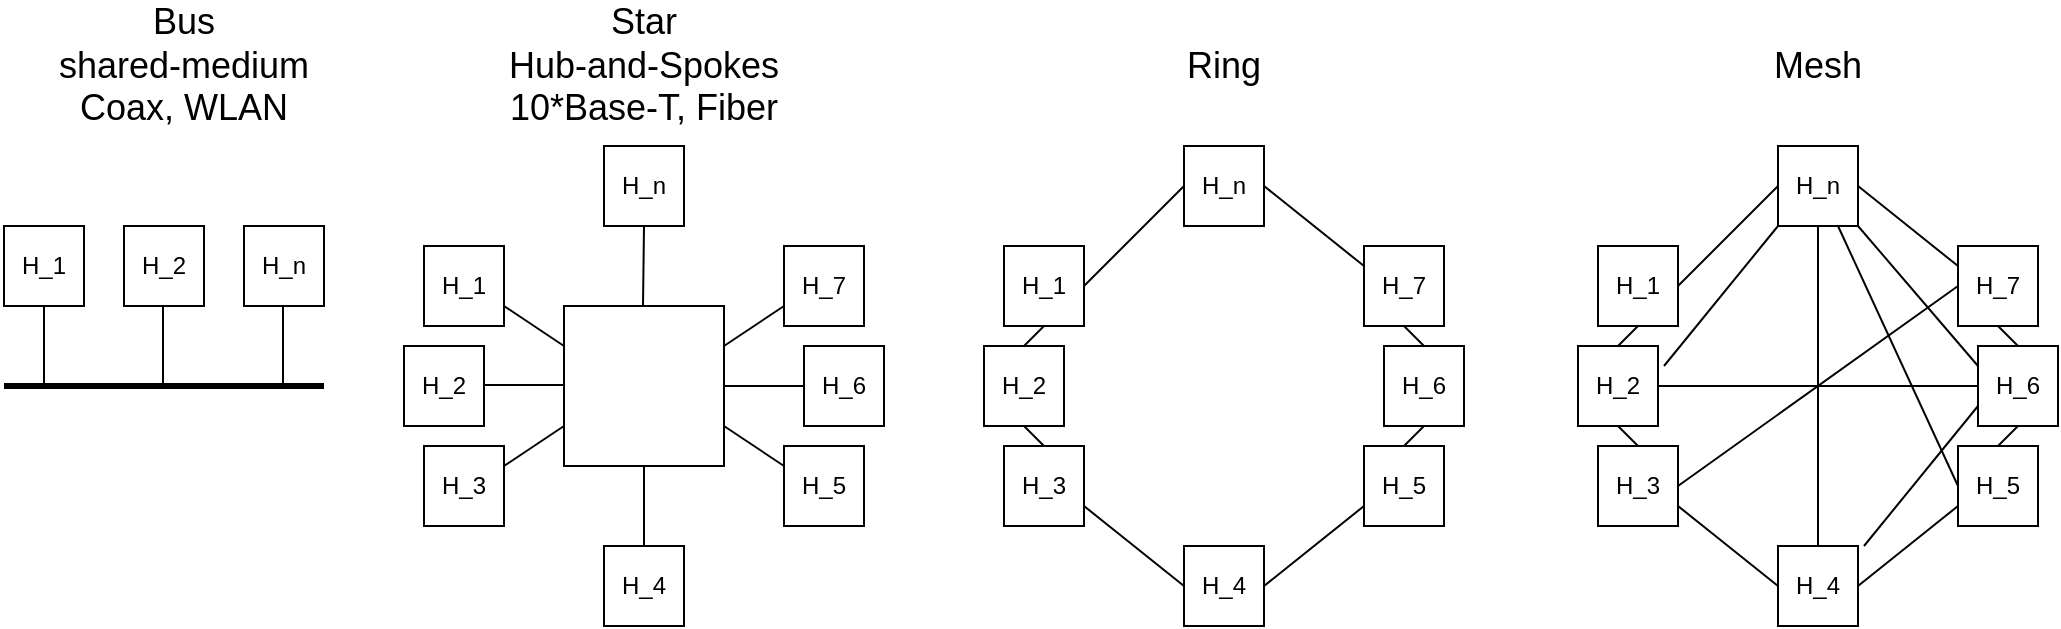 <mxfile version="13.7.3" type="device"><diagram id="CBp10_fPBZ9f0vkoTvo6" name="Seite-1"><mxGraphModel dx="782" dy="580" grid="1" gridSize="10" guides="1" tooltips="1" connect="1" arrows="1" fold="1" page="1" pageScale="1" pageWidth="827" pageHeight="1169" math="0" shadow="0"><root><mxCell id="0"/><mxCell id="1" parent="0"/><mxCell id="KZWWXaE6af_qNR7P7d-M-52" value="" style="group" vertex="1" connectable="0" parent="1"><mxGeometry x="40" y="40" width="180" height="170" as="geometry"/></mxCell><mxCell id="KZWWXaE6af_qNR7P7d-M-1" value="" style="endArrow=none;html=1;strokeWidth=3;" edge="1" parent="KZWWXaE6af_qNR7P7d-M-52"><mxGeometry width="50" height="50" relative="1" as="geometry"><mxPoint y="170" as="sourcePoint"/><mxPoint x="160" y="170" as="targetPoint"/></mxGeometry></mxCell><mxCell id="KZWWXaE6af_qNR7P7d-M-12" value="H_1" style="whiteSpace=wrap;html=1;aspect=fixed;" vertex="1" parent="KZWWXaE6af_qNR7P7d-M-52"><mxGeometry y="90" width="40" height="40" as="geometry"/></mxCell><mxCell id="KZWWXaE6af_qNR7P7d-M-14" value="H_2" style="whiteSpace=wrap;html=1;aspect=fixed;" vertex="1" parent="KZWWXaE6af_qNR7P7d-M-52"><mxGeometry x="60" y="90" width="40" height="40" as="geometry"/></mxCell><mxCell id="KZWWXaE6af_qNR7P7d-M-15" value="H_n" style="whiteSpace=wrap;html=1;aspect=fixed;" vertex="1" parent="KZWWXaE6af_qNR7P7d-M-52"><mxGeometry x="120" y="90" width="40" height="40" as="geometry"/></mxCell><mxCell id="KZWWXaE6af_qNR7P7d-M-16" value="" style="endArrow=none;html=1;strokeWidth=1;entryX=0.5;entryY=1;entryDx=0;entryDy=0;" edge="1" parent="KZWWXaE6af_qNR7P7d-M-52" target="KZWWXaE6af_qNR7P7d-M-12"><mxGeometry width="50" height="50" relative="1" as="geometry"><mxPoint x="20" y="170" as="sourcePoint"/><mxPoint x="45" y="230" as="targetPoint"/></mxGeometry></mxCell><mxCell id="KZWWXaE6af_qNR7P7d-M-17" value="" style="endArrow=none;html=1;strokeWidth=1;entryX=0.5;entryY=1;entryDx=0;entryDy=0;" edge="1" parent="KZWWXaE6af_qNR7P7d-M-52"><mxGeometry width="50" height="50" relative="1" as="geometry"><mxPoint x="79.5" y="170" as="sourcePoint"/><mxPoint x="79.5" y="130" as="targetPoint"/></mxGeometry></mxCell><mxCell id="KZWWXaE6af_qNR7P7d-M-18" value="" style="endArrow=none;html=1;strokeWidth=1;entryX=0.5;entryY=1;entryDx=0;entryDy=0;" edge="1" parent="KZWWXaE6af_qNR7P7d-M-52"><mxGeometry width="50" height="50" relative="1" as="geometry"><mxPoint x="139.5" y="170" as="sourcePoint"/><mxPoint x="139.5" y="130" as="targetPoint"/></mxGeometry></mxCell><mxCell id="KZWWXaE6af_qNR7P7d-M-27" value="Bus&lt;br&gt;shared-medium&lt;br&gt;Coax, WLAN" style="text;html=1;strokeColor=none;fillColor=none;align=center;verticalAlign=middle;whiteSpace=wrap;rounded=0;fontSize=18;" vertex="1" parent="KZWWXaE6af_qNR7P7d-M-52"><mxGeometry width="180" height="20" as="geometry"/></mxCell><mxCell id="KZWWXaE6af_qNR7P7d-M-53" value="" style="group" vertex="1" connectable="0" parent="1"><mxGeometry x="240" y="40" width="240" height="290" as="geometry"/></mxCell><mxCell id="KZWWXaE6af_qNR7P7d-M-2" value="" style="whiteSpace=wrap;html=1;aspect=fixed;" vertex="1" parent="KZWWXaE6af_qNR7P7d-M-53"><mxGeometry x="80" y="130" width="80" height="80" as="geometry"/></mxCell><mxCell id="KZWWXaE6af_qNR7P7d-M-3" value="" style="endArrow=none;html=1;strokeWidth=1;entryX=0.5;entryY=1;entryDx=0;entryDy=0;" edge="1" parent="KZWWXaE6af_qNR7P7d-M-53" target="KZWWXaE6af_qNR7P7d-M-2"><mxGeometry width="50" height="50" relative="1" as="geometry"><mxPoint x="120" y="250" as="sourcePoint"/><mxPoint x="150" y="240" as="targetPoint"/></mxGeometry></mxCell><mxCell id="KZWWXaE6af_qNR7P7d-M-4" value="" style="endArrow=none;html=1;strokeWidth=1;" edge="1" parent="KZWWXaE6af_qNR7P7d-M-53"><mxGeometry width="50" height="50" relative="1" as="geometry"><mxPoint x="119.5" y="130" as="sourcePoint"/><mxPoint x="120" y="90" as="targetPoint"/></mxGeometry></mxCell><mxCell id="KZWWXaE6af_qNR7P7d-M-5" value="" style="endArrow=none;html=1;strokeWidth=1;exitX=1;exitY=0.5;exitDx=0;exitDy=0;" edge="1" parent="KZWWXaE6af_qNR7P7d-M-53" source="KZWWXaE6af_qNR7P7d-M-2"><mxGeometry width="50" height="50" relative="1" as="geometry"><mxPoint x="129.5" y="140" as="sourcePoint"/><mxPoint x="200" y="170" as="targetPoint"/></mxGeometry></mxCell><mxCell id="KZWWXaE6af_qNR7P7d-M-6" value="" style="endArrow=none;html=1;strokeWidth=1;exitX=1;exitY=0.5;exitDx=0;exitDy=0;" edge="1" parent="KZWWXaE6af_qNR7P7d-M-53"><mxGeometry width="50" height="50" relative="1" as="geometry"><mxPoint x="40" y="169.5" as="sourcePoint"/><mxPoint x="80" y="169.5" as="targetPoint"/></mxGeometry></mxCell><mxCell id="KZWWXaE6af_qNR7P7d-M-7" value="" style="endArrow=none;html=1;strokeWidth=1;entryX=0;entryY=0.25;entryDx=0;entryDy=0;" edge="1" parent="KZWWXaE6af_qNR7P7d-M-53" target="KZWWXaE6af_qNR7P7d-M-2"><mxGeometry width="50" height="50" relative="1" as="geometry"><mxPoint x="50" y="130" as="sourcePoint"/><mxPoint x="90" y="179.5" as="targetPoint"/></mxGeometry></mxCell><mxCell id="KZWWXaE6af_qNR7P7d-M-8" value="" style="endArrow=none;html=1;strokeWidth=1;entryX=0;entryY=0.25;entryDx=0;entryDy=0;" edge="1" parent="KZWWXaE6af_qNR7P7d-M-53"><mxGeometry width="50" height="50" relative="1" as="geometry"><mxPoint x="160" y="190" as="sourcePoint"/><mxPoint x="190" y="210" as="targetPoint"/></mxGeometry></mxCell><mxCell id="KZWWXaE6af_qNR7P7d-M-9" value="" style="endArrow=none;html=1;strokeWidth=1;" edge="1" parent="KZWWXaE6af_qNR7P7d-M-53"><mxGeometry width="50" height="50" relative="1" as="geometry"><mxPoint x="80" y="190" as="sourcePoint"/><mxPoint x="50" y="210" as="targetPoint"/></mxGeometry></mxCell><mxCell id="KZWWXaE6af_qNR7P7d-M-10" value="" style="endArrow=none;html=1;strokeWidth=1;" edge="1" parent="KZWWXaE6af_qNR7P7d-M-53"><mxGeometry width="50" height="50" relative="1" as="geometry"><mxPoint x="190" y="130" as="sourcePoint"/><mxPoint x="160" y="150" as="targetPoint"/></mxGeometry></mxCell><mxCell id="KZWWXaE6af_qNR7P7d-M-19" value="H_3" style="whiteSpace=wrap;html=1;aspect=fixed;" vertex="1" parent="KZWWXaE6af_qNR7P7d-M-53"><mxGeometry x="10" y="200" width="40" height="40" as="geometry"/></mxCell><mxCell id="KZWWXaE6af_qNR7P7d-M-20" value="H_2" style="whiteSpace=wrap;html=1;aspect=fixed;" vertex="1" parent="KZWWXaE6af_qNR7P7d-M-53"><mxGeometry y="150" width="40" height="40" as="geometry"/></mxCell><mxCell id="KZWWXaE6af_qNR7P7d-M-21" value="H_1" style="whiteSpace=wrap;html=1;aspect=fixed;" vertex="1" parent="KZWWXaE6af_qNR7P7d-M-53"><mxGeometry x="10" y="100" width="40" height="40" as="geometry"/></mxCell><mxCell id="KZWWXaE6af_qNR7P7d-M-22" value="H_5" style="whiteSpace=wrap;html=1;aspect=fixed;" vertex="1" parent="KZWWXaE6af_qNR7P7d-M-53"><mxGeometry x="190" y="200" width="40" height="40" as="geometry"/></mxCell><mxCell id="KZWWXaE6af_qNR7P7d-M-23" value="H_n" style="whiteSpace=wrap;html=1;aspect=fixed;" vertex="1" parent="KZWWXaE6af_qNR7P7d-M-53"><mxGeometry x="100" y="50" width="40" height="40" as="geometry"/></mxCell><mxCell id="KZWWXaE6af_qNR7P7d-M-24" value="H_7" style="whiteSpace=wrap;html=1;aspect=fixed;" vertex="1" parent="KZWWXaE6af_qNR7P7d-M-53"><mxGeometry x="190" y="100" width="40" height="40" as="geometry"/></mxCell><mxCell id="KZWWXaE6af_qNR7P7d-M-25" value="H_6" style="whiteSpace=wrap;html=1;aspect=fixed;" vertex="1" parent="KZWWXaE6af_qNR7P7d-M-53"><mxGeometry x="200" y="150" width="40" height="40" as="geometry"/></mxCell><mxCell id="KZWWXaE6af_qNR7P7d-M-26" value="H_4" style="whiteSpace=wrap;html=1;aspect=fixed;" vertex="1" parent="KZWWXaE6af_qNR7P7d-M-53"><mxGeometry x="100" y="250" width="40" height="40" as="geometry"/></mxCell><mxCell id="KZWWXaE6af_qNR7P7d-M-28" value="Star&lt;br&gt;Hub-and-Spokes&lt;br&gt;10*Base-T, Fiber" style="text;html=1;strokeColor=none;fillColor=none;align=center;verticalAlign=middle;whiteSpace=wrap;rounded=0;fontSize=18;" vertex="1" parent="KZWWXaE6af_qNR7P7d-M-53"><mxGeometry x="30" width="180" height="20" as="geometry"/></mxCell><mxCell id="KZWWXaE6af_qNR7P7d-M-54" value="" style="group" vertex="1" connectable="0" parent="1"><mxGeometry x="530" y="40" width="240" height="290" as="geometry"/></mxCell><mxCell id="KZWWXaE6af_qNR7P7d-M-37" value="" style="endArrow=none;html=1;strokeWidth=1;entryX=0.5;entryY=0;entryDx=0;entryDy=0;" edge="1" parent="KZWWXaE6af_qNR7P7d-M-54" target="KZWWXaE6af_qNR7P7d-M-44"><mxGeometry width="50" height="50" relative="1" as="geometry"><mxPoint x="210" y="140" as="sourcePoint"/><mxPoint x="180" y="160" as="targetPoint"/></mxGeometry></mxCell><mxCell id="KZWWXaE6af_qNR7P7d-M-38" value="H_3" style="whiteSpace=wrap;html=1;aspect=fixed;" vertex="1" parent="KZWWXaE6af_qNR7P7d-M-54"><mxGeometry x="10" y="200" width="40" height="40" as="geometry"/></mxCell><mxCell id="KZWWXaE6af_qNR7P7d-M-39" value="H_2" style="whiteSpace=wrap;html=1;aspect=fixed;" vertex="1" parent="KZWWXaE6af_qNR7P7d-M-54"><mxGeometry y="150" width="40" height="40" as="geometry"/></mxCell><mxCell id="KZWWXaE6af_qNR7P7d-M-40" value="H_1" style="whiteSpace=wrap;html=1;aspect=fixed;" vertex="1" parent="KZWWXaE6af_qNR7P7d-M-54"><mxGeometry x="10" y="100" width="40" height="40" as="geometry"/></mxCell><mxCell id="KZWWXaE6af_qNR7P7d-M-41" value="H_5" style="whiteSpace=wrap;html=1;aspect=fixed;" vertex="1" parent="KZWWXaE6af_qNR7P7d-M-54"><mxGeometry x="190" y="200" width="40" height="40" as="geometry"/></mxCell><mxCell id="KZWWXaE6af_qNR7P7d-M-42" value="H_n" style="whiteSpace=wrap;html=1;aspect=fixed;" vertex="1" parent="KZWWXaE6af_qNR7P7d-M-54"><mxGeometry x="100" y="50" width="40" height="40" as="geometry"/></mxCell><mxCell id="KZWWXaE6af_qNR7P7d-M-43" value="H_7" style="whiteSpace=wrap;html=1;aspect=fixed;" vertex="1" parent="KZWWXaE6af_qNR7P7d-M-54"><mxGeometry x="190" y="100" width="40" height="40" as="geometry"/></mxCell><mxCell id="KZWWXaE6af_qNR7P7d-M-44" value="H_6" style="whiteSpace=wrap;html=1;aspect=fixed;" vertex="1" parent="KZWWXaE6af_qNR7P7d-M-54"><mxGeometry x="200" y="150" width="40" height="40" as="geometry"/></mxCell><mxCell id="KZWWXaE6af_qNR7P7d-M-45" value="H_4" style="whiteSpace=wrap;html=1;aspect=fixed;" vertex="1" parent="KZWWXaE6af_qNR7P7d-M-54"><mxGeometry x="100" y="250" width="40" height="40" as="geometry"/></mxCell><mxCell id="KZWWXaE6af_qNR7P7d-M-46" value="Ring" style="text;html=1;strokeColor=none;fillColor=none;align=center;verticalAlign=middle;whiteSpace=wrap;rounded=0;fontSize=18;" vertex="1" parent="KZWWXaE6af_qNR7P7d-M-54"><mxGeometry x="30" width="180" height="20" as="geometry"/></mxCell><mxCell id="KZWWXaE6af_qNR7P7d-M-34" value="" style="endArrow=none;html=1;strokeWidth=1;entryX=0;entryY=0.5;entryDx=0;entryDy=0;exitX=1;exitY=0.5;exitDx=0;exitDy=0;" edge="1" target="KZWWXaE6af_qNR7P7d-M-42" parent="KZWWXaE6af_qNR7P7d-M-54" source="KZWWXaE6af_qNR7P7d-M-40"><mxGeometry width="50" height="50" relative="1" as="geometry"><mxPoint x="50" y="130" as="sourcePoint"/><mxPoint x="80" y="150" as="targetPoint"/></mxGeometry></mxCell><mxCell id="KZWWXaE6af_qNR7P7d-M-47" value="" style="endArrow=none;html=1;strokeWidth=1;fontSize=18;entryX=0.5;entryY=1;entryDx=0;entryDy=0;exitX=0.5;exitY=0;exitDx=0;exitDy=0;" edge="1" parent="KZWWXaE6af_qNR7P7d-M-54" source="KZWWXaE6af_qNR7P7d-M-39" target="KZWWXaE6af_qNR7P7d-M-40"><mxGeometry width="50" height="50" relative="1" as="geometry"><mxPoint x="-150" y="270" as="sourcePoint"/><mxPoint x="-100" y="220" as="targetPoint"/></mxGeometry></mxCell><mxCell id="KZWWXaE6af_qNR7P7d-M-31" value="" style="endArrow=none;html=1;strokeWidth=1;exitX=0;exitY=0.25;exitDx=0;exitDy=0;entryX=1;entryY=0.5;entryDx=0;entryDy=0;" edge="1" parent="KZWWXaE6af_qNR7P7d-M-54" source="KZWWXaE6af_qNR7P7d-M-43" target="KZWWXaE6af_qNR7P7d-M-42"><mxGeometry width="50" height="50" relative="1" as="geometry"><mxPoint x="140" y="100" as="sourcePoint"/><mxPoint x="141" y="60" as="targetPoint"/></mxGeometry></mxCell><mxCell id="KZWWXaE6af_qNR7P7d-M-48" value="" style="endArrow=none;html=1;strokeWidth=1;entryX=0.5;entryY=0;entryDx=0;entryDy=0;exitX=0.5;exitY=1;exitDx=0;exitDy=0;" edge="1" parent="KZWWXaE6af_qNR7P7d-M-54" source="KZWWXaE6af_qNR7P7d-M-39" target="KZWWXaE6af_qNR7P7d-M-38"><mxGeometry width="50" height="50" relative="1" as="geometry"><mxPoint x="60" y="130" as="sourcePoint"/><mxPoint x="110" y="80" as="targetPoint"/></mxGeometry></mxCell><mxCell id="KZWWXaE6af_qNR7P7d-M-49" value="" style="endArrow=none;html=1;strokeWidth=1;entryX=0;entryY=0.5;entryDx=0;entryDy=0;exitX=1;exitY=0.75;exitDx=0;exitDy=0;" edge="1" parent="KZWWXaE6af_qNR7P7d-M-54" source="KZWWXaE6af_qNR7P7d-M-38" target="KZWWXaE6af_qNR7P7d-M-45"><mxGeometry width="50" height="50" relative="1" as="geometry"><mxPoint x="30" y="200" as="sourcePoint"/><mxPoint x="40" y="210" as="targetPoint"/></mxGeometry></mxCell><mxCell id="KZWWXaE6af_qNR7P7d-M-50" value="" style="endArrow=none;html=1;strokeWidth=1;entryX=1;entryY=0.5;entryDx=0;entryDy=0;exitX=0;exitY=0.75;exitDx=0;exitDy=0;" edge="1" parent="KZWWXaE6af_qNR7P7d-M-54" source="KZWWXaE6af_qNR7P7d-M-41" target="KZWWXaE6af_qNR7P7d-M-45"><mxGeometry width="50" height="50" relative="1" as="geometry"><mxPoint x="60" y="240" as="sourcePoint"/><mxPoint x="110" y="280" as="targetPoint"/></mxGeometry></mxCell><mxCell id="KZWWXaE6af_qNR7P7d-M-51" value="" style="endArrow=none;html=1;strokeWidth=1;exitX=0.5;exitY=1;exitDx=0;exitDy=0;" edge="1" parent="KZWWXaE6af_qNR7P7d-M-54" source="KZWWXaE6af_qNR7P7d-M-44"><mxGeometry width="50" height="50" relative="1" as="geometry"><mxPoint x="200" y="240" as="sourcePoint"/><mxPoint x="210" y="200" as="targetPoint"/></mxGeometry></mxCell><mxCell id="KZWWXaE6af_qNR7P7d-M-56" value="" style="endArrow=none;html=1;strokeWidth=1;entryX=0.5;entryY=0;entryDx=0;entryDy=0;" edge="1" parent="1" target="KZWWXaE6af_qNR7P7d-M-63"><mxGeometry width="50" height="50" relative="1" as="geometry"><mxPoint x="1037" y="180" as="sourcePoint"/><mxPoint x="1007" y="200" as="targetPoint"/></mxGeometry></mxCell><mxCell id="KZWWXaE6af_qNR7P7d-M-57" value="H_3" style="whiteSpace=wrap;html=1;aspect=fixed;" vertex="1" parent="1"><mxGeometry x="837" y="240" width="40" height="40" as="geometry"/></mxCell><mxCell id="KZWWXaE6af_qNR7P7d-M-58" value="H_2" style="whiteSpace=wrap;html=1;aspect=fixed;" vertex="1" parent="1"><mxGeometry x="827" y="190" width="40" height="40" as="geometry"/></mxCell><mxCell id="KZWWXaE6af_qNR7P7d-M-59" value="H_1" style="whiteSpace=wrap;html=1;aspect=fixed;" vertex="1" parent="1"><mxGeometry x="837" y="140" width="40" height="40" as="geometry"/></mxCell><mxCell id="KZWWXaE6af_qNR7P7d-M-60" value="H_5" style="whiteSpace=wrap;html=1;aspect=fixed;" vertex="1" parent="1"><mxGeometry x="1017" y="240" width="40" height="40" as="geometry"/></mxCell><mxCell id="KZWWXaE6af_qNR7P7d-M-61" value="H_n" style="whiteSpace=wrap;html=1;aspect=fixed;" vertex="1" parent="1"><mxGeometry x="927" y="90" width="40" height="40" as="geometry"/></mxCell><mxCell id="KZWWXaE6af_qNR7P7d-M-62" value="H_7" style="whiteSpace=wrap;html=1;aspect=fixed;" vertex="1" parent="1"><mxGeometry x="1017" y="140" width="40" height="40" as="geometry"/></mxCell><mxCell id="KZWWXaE6af_qNR7P7d-M-63" value="H_6" style="whiteSpace=wrap;html=1;aspect=fixed;" vertex="1" parent="1"><mxGeometry x="1027" y="190" width="40" height="40" as="geometry"/></mxCell><mxCell id="KZWWXaE6af_qNR7P7d-M-64" value="H_4" style="whiteSpace=wrap;html=1;aspect=fixed;" vertex="1" parent="1"><mxGeometry x="927" y="290" width="40" height="40" as="geometry"/></mxCell><mxCell id="KZWWXaE6af_qNR7P7d-M-65" value="Mesh" style="text;html=1;strokeColor=none;fillColor=none;align=center;verticalAlign=middle;whiteSpace=wrap;rounded=0;fontSize=18;" vertex="1" parent="1"><mxGeometry x="857" y="40" width="180" height="20" as="geometry"/></mxCell><mxCell id="KZWWXaE6af_qNR7P7d-M-66" value="" style="endArrow=none;html=1;strokeWidth=1;entryX=0;entryY=0.5;entryDx=0;entryDy=0;exitX=1;exitY=0.5;exitDx=0;exitDy=0;" edge="1" parent="1" source="KZWWXaE6af_qNR7P7d-M-59" target="KZWWXaE6af_qNR7P7d-M-61"><mxGeometry width="50" height="50" relative="1" as="geometry"><mxPoint x="877" y="170" as="sourcePoint"/><mxPoint x="907" y="190" as="targetPoint"/></mxGeometry></mxCell><mxCell id="KZWWXaE6af_qNR7P7d-M-67" value="" style="endArrow=none;html=1;strokeWidth=1;fontSize=18;entryX=0.5;entryY=1;entryDx=0;entryDy=0;exitX=0.5;exitY=0;exitDx=0;exitDy=0;" edge="1" parent="1" source="KZWWXaE6af_qNR7P7d-M-58" target="KZWWXaE6af_qNR7P7d-M-59"><mxGeometry width="50" height="50" relative="1" as="geometry"><mxPoint x="677" y="310" as="sourcePoint"/><mxPoint x="727" y="260" as="targetPoint"/></mxGeometry></mxCell><mxCell id="KZWWXaE6af_qNR7P7d-M-68" value="" style="endArrow=none;html=1;strokeWidth=1;exitX=0;exitY=0.25;exitDx=0;exitDy=0;entryX=1;entryY=0.5;entryDx=0;entryDy=0;" edge="1" parent="1" source="KZWWXaE6af_qNR7P7d-M-62" target="KZWWXaE6af_qNR7P7d-M-61"><mxGeometry width="50" height="50" relative="1" as="geometry"><mxPoint x="967" y="140" as="sourcePoint"/><mxPoint x="968" y="100" as="targetPoint"/></mxGeometry></mxCell><mxCell id="KZWWXaE6af_qNR7P7d-M-69" value="" style="endArrow=none;html=1;strokeWidth=1;entryX=0.5;entryY=0;entryDx=0;entryDy=0;exitX=0.5;exitY=1;exitDx=0;exitDy=0;" edge="1" parent="1" source="KZWWXaE6af_qNR7P7d-M-58" target="KZWWXaE6af_qNR7P7d-M-57"><mxGeometry width="50" height="50" relative="1" as="geometry"><mxPoint x="887" y="170" as="sourcePoint"/><mxPoint x="937" y="120" as="targetPoint"/></mxGeometry></mxCell><mxCell id="KZWWXaE6af_qNR7P7d-M-70" value="" style="endArrow=none;html=1;strokeWidth=1;entryX=0;entryY=0.5;entryDx=0;entryDy=0;exitX=1;exitY=0.75;exitDx=0;exitDy=0;" edge="1" parent="1" source="KZWWXaE6af_qNR7P7d-M-57" target="KZWWXaE6af_qNR7P7d-M-64"><mxGeometry width="50" height="50" relative="1" as="geometry"><mxPoint x="857" y="240" as="sourcePoint"/><mxPoint x="867" y="250" as="targetPoint"/></mxGeometry></mxCell><mxCell id="KZWWXaE6af_qNR7P7d-M-71" value="" style="endArrow=none;html=1;strokeWidth=1;entryX=1;entryY=0.5;entryDx=0;entryDy=0;exitX=0;exitY=0.75;exitDx=0;exitDy=0;" edge="1" parent="1" source="KZWWXaE6af_qNR7P7d-M-60" target="KZWWXaE6af_qNR7P7d-M-64"><mxGeometry width="50" height="50" relative="1" as="geometry"><mxPoint x="887" y="280" as="sourcePoint"/><mxPoint x="937" y="320" as="targetPoint"/></mxGeometry></mxCell><mxCell id="KZWWXaE6af_qNR7P7d-M-72" value="" style="endArrow=none;html=1;strokeWidth=1;exitX=0.5;exitY=1;exitDx=0;exitDy=0;" edge="1" parent="1" source="KZWWXaE6af_qNR7P7d-M-63"><mxGeometry width="50" height="50" relative="1" as="geometry"><mxPoint x="1027" y="280" as="sourcePoint"/><mxPoint x="1037" y="240" as="targetPoint"/></mxGeometry></mxCell><mxCell id="KZWWXaE6af_qNR7P7d-M-73" value="" style="endArrow=none;html=1;strokeWidth=1;fontSize=18;exitX=1;exitY=0.5;exitDx=0;exitDy=0;" edge="1" parent="1" source="KZWWXaE6af_qNR7P7d-M-58"><mxGeometry width="50" height="50" relative="1" as="geometry"><mxPoint x="977" y="260" as="sourcePoint"/><mxPoint x="1027" y="210" as="targetPoint"/></mxGeometry></mxCell><mxCell id="KZWWXaE6af_qNR7P7d-M-74" value="" style="endArrow=none;html=1;strokeWidth=1;fontSize=18;exitX=0;exitY=0.25;exitDx=0;exitDy=0;" edge="1" parent="1" source="KZWWXaE6af_qNR7P7d-M-63"><mxGeometry width="50" height="50" relative="1" as="geometry"><mxPoint x="917" y="180" as="sourcePoint"/><mxPoint x="967" y="130" as="targetPoint"/></mxGeometry></mxCell><mxCell id="KZWWXaE6af_qNR7P7d-M-75" value="" style="endArrow=none;html=1;strokeWidth=1;fontSize=18;entryX=0;entryY=1;entryDx=0;entryDy=0;" edge="1" parent="1" target="KZWWXaE6af_qNR7P7d-M-61"><mxGeometry width="50" height="50" relative="1" as="geometry"><mxPoint x="870" y="200" as="sourcePoint"/><mxPoint x="850" y="250" as="targetPoint"/></mxGeometry></mxCell><mxCell id="KZWWXaE6af_qNR7P7d-M-76" value="" style="endArrow=none;html=1;strokeWidth=1;fontSize=18;entryX=0;entryY=0.75;entryDx=0;entryDy=0;" edge="1" parent="1" target="KZWWXaE6af_qNR7P7d-M-63"><mxGeometry width="50" height="50" relative="1" as="geometry"><mxPoint x="970" y="290" as="sourcePoint"/><mxPoint x="937" y="140" as="targetPoint"/></mxGeometry></mxCell><mxCell id="KZWWXaE6af_qNR7P7d-M-77" value="" style="endArrow=none;html=1;strokeWidth=1;fontSize=18;entryX=0.5;entryY=1;entryDx=0;entryDy=0;exitX=0.5;exitY=0;exitDx=0;exitDy=0;" edge="1" parent="1" source="KZWWXaE6af_qNR7P7d-M-64" target="KZWWXaE6af_qNR7P7d-M-61"><mxGeometry width="50" height="50" relative="1" as="geometry"><mxPoint x="980" y="300" as="sourcePoint"/><mxPoint x="1037" y="230" as="targetPoint"/></mxGeometry></mxCell><mxCell id="KZWWXaE6af_qNR7P7d-M-78" value="" style="endArrow=none;html=1;strokeWidth=1;fontSize=18;entryX=1;entryY=0.5;entryDx=0;entryDy=0;exitX=0;exitY=0.5;exitDx=0;exitDy=0;" edge="1" parent="1" source="KZWWXaE6af_qNR7P7d-M-62" target="KZWWXaE6af_qNR7P7d-M-57"><mxGeometry width="50" height="50" relative="1" as="geometry"><mxPoint x="957" y="300" as="sourcePoint"/><mxPoint x="957" y="140" as="targetPoint"/></mxGeometry></mxCell><mxCell id="KZWWXaE6af_qNR7P7d-M-79" value="" style="endArrow=none;html=1;strokeWidth=1;fontSize=18;entryX=0.75;entryY=1;entryDx=0;entryDy=0;exitX=0;exitY=0.5;exitDx=0;exitDy=0;" edge="1" parent="1" source="KZWWXaE6af_qNR7P7d-M-60" target="KZWWXaE6af_qNR7P7d-M-61"><mxGeometry width="50" height="50" relative="1" as="geometry"><mxPoint x="1027" y="170" as="sourcePoint"/><mxPoint x="887" y="270" as="targetPoint"/></mxGeometry></mxCell></root></mxGraphModel></diagram></mxfile>